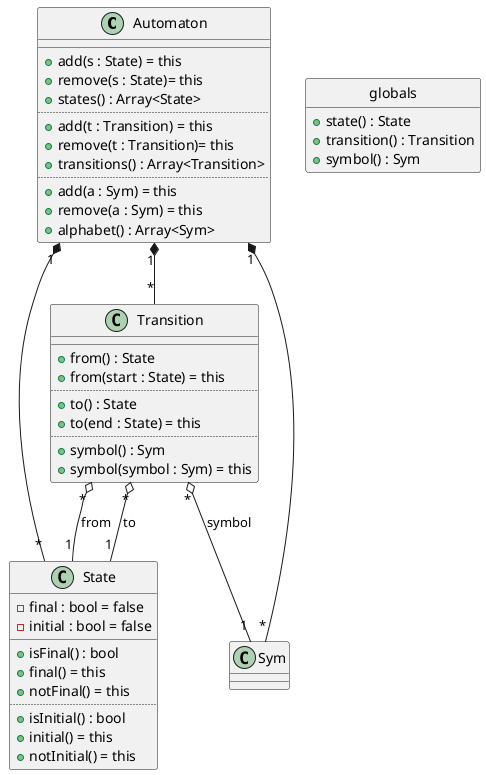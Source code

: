 @startuml

Automaton "1" *-- "*" State
Automaton "1" *-- "*" Transition
Automaton "1" *-- "*" Sym
Transition "*" o-- "1" State : "from"
Transition "*" o-- "1" State : "to"
Transition "*" o-- "1" Sym : "symbol"

class globals {
    + state() : State
    + transition() : Transition
    + symbol() : Sym
}
hide globals circle
hide globals fields

class Automaton {
  __
  + add(s : State) = this
  + remove(s : State)= this
  + states() : Array<State>
  ..
  + add(t : Transition) = this
  + remove(t : Transition)= this
  + transitions() : Array<Transition>
  ..
  + add(a : Sym) = this
  + remove(a : Sym) = this
  + alphabet() : Array<Sym>
}

class State {
  - final : bool = false
  - initial : bool = false
  __
  + isFinal() : bool
  + final() = this
  + notFinal() = this
  ..
  + isInitial() : bool
  + initial() = this
  + notInitial() = this
}

class Transition{ 
 __
 + from() : State
 + from(start : State) = this
 ..
 + to() : State 
 + to(end : State) = this
 ..
 + symbol() : Sym
 + symbol(symbol : Sym) = this
}

class Sym{
}

@enduml
